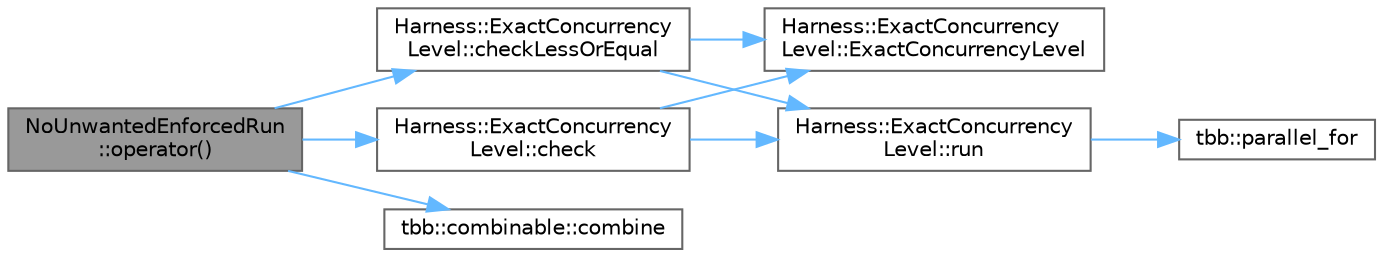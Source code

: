 digraph "NoUnwantedEnforcedRun::operator()"
{
 // LATEX_PDF_SIZE
  bgcolor="transparent";
  edge [fontname=Helvetica,fontsize=10,labelfontname=Helvetica,labelfontsize=10];
  node [fontname=Helvetica,fontsize=10,shape=box,height=0.2,width=0.4];
  rankdir="LR";
  Node1 [id="Node000001",label="NoUnwantedEnforcedRun\l::operator()",height=0.2,width=0.4,color="gray40", fillcolor="grey60", style="filled", fontcolor="black",tooltip=" "];
  Node1 -> Node2 [id="edge1_Node000001_Node000002",color="steelblue1",style="solid",tooltip=" "];
  Node2 [id="Node000002",label="Harness::ExactConcurrency\lLevel::check",height=0.2,width=0.4,color="grey40", fillcolor="white", style="filled",URL="$struct_harness_1_1_exact_concurrency_level.html#a3dfe426d066a1d935718f9e2ec382196",tooltip=" "];
  Node2 -> Node3 [id="edge2_Node000002_Node000003",color="steelblue1",style="solid",tooltip=" "];
  Node3 [id="Node000003",label="Harness::ExactConcurrency\lLevel::ExactConcurrencyLevel",height=0.2,width=0.4,color="grey40", fillcolor="white", style="filled",URL="$struct_harness_1_1_exact_concurrency_level.html#a45c6759f54bb48d6eed323751840a1c8",tooltip=" "];
  Node2 -> Node4 [id="edge3_Node000002_Node000004",color="steelblue1",style="solid",tooltip=" "];
  Node4 [id="Node000004",label="Harness::ExactConcurrency\lLevel::run",height=0.2,width=0.4,color="grey40", fillcolor="white", style="filled",URL="$struct_harness_1_1_exact_concurrency_level.html#a810ffdb6d0d17aa00e18a4d8d7b8336d",tooltip=" "];
  Node4 -> Node5 [id="edge4_Node000004_Node000005",color="steelblue1",style="solid",tooltip=" "];
  Node5 [id="Node000005",label="tbb::parallel_for",height=0.2,width=0.4,color="grey40", fillcolor="white", style="filled",URL="$group__algorithms.html#gaa8444c29dc4d2e527a1036717d109aef",tooltip="Parallel iteration over range with default partitioner."];
  Node1 -> Node6 [id="edge5_Node000001_Node000006",color="steelblue1",style="solid",tooltip=" "];
  Node6 [id="Node000006",label="Harness::ExactConcurrency\lLevel::checkLessOrEqual",height=0.2,width=0.4,color="grey40", fillcolor="white", style="filled",URL="$struct_harness_1_1_exact_concurrency_level.html#a65603501cfcbd82f6590d9ecac969698",tooltip=" "];
  Node6 -> Node3 [id="edge6_Node000006_Node000003",color="steelblue1",style="solid",tooltip=" "];
  Node6 -> Node4 [id="edge7_Node000006_Node000004",color="steelblue1",style="solid",tooltip=" "];
  Node1 -> Node7 [id="edge8_Node000001_Node000007",color="steelblue1",style="solid",tooltip=" "];
  Node7 [id="Node000007",label="tbb::combinable::combine",height=0.2,width=0.4,color="grey40", fillcolor="white", style="filled",URL="$classtbb_1_1combinable.html#a3d564f6d480e0c7fe8e756d1de1cf0e2",tooltip=" "];
}

